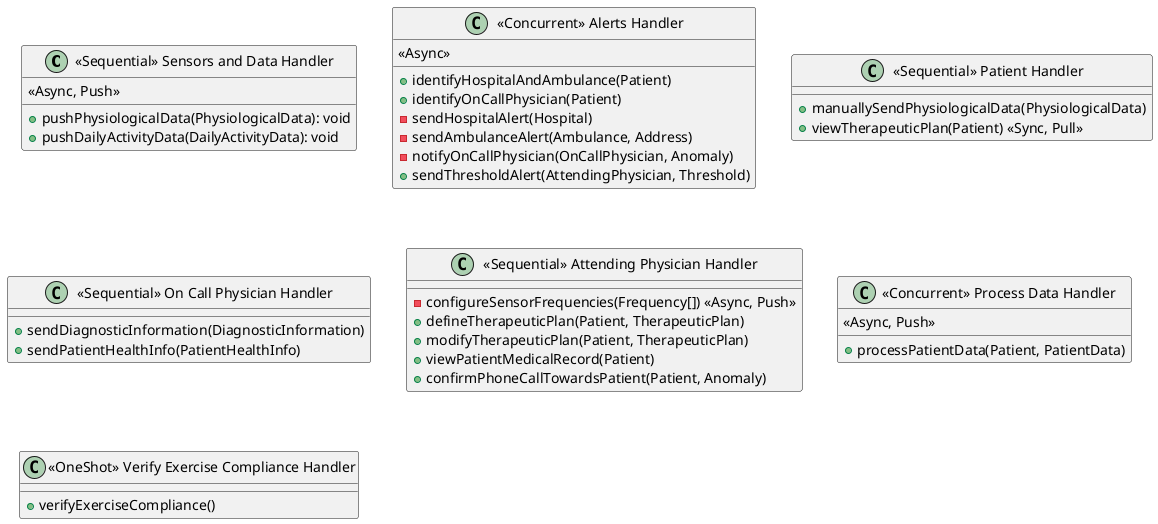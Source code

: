 @startuml data_diagram

class "<<Sequential>> Sensors and Data Handler" as C1 {
  <<Async, Push>>
  + pushPhysiologicalData(PhysiologicalData): void
  + pushDailyActivityData(DailyActivityData): void
}

class "<<Concurrent>> Alerts Handler" as C2 {
  +identifyHospitalAndAmbulance(Patient)
  +identifyOnCallPhysician(Patient)
  <<Async>>
  -sendHospitalAlert(Hospital)
  -sendAmbulanceAlert(Ambulance, Address)
  -notifyOnCallPhysician(OnCallPhysician, Anomaly)
  +sendThresholdAlert(AttendingPhysician, Threshold)
}

class "<<Sequential>> Patient Handler" as C3 {
  +manuallySendPhysiologicalData(PhysiologicalData)
  +viewTherapeuticPlan(Patient) <<Sync, Pull>>
}

class "<<Sequential>> On Call Physician Handler" as C4 {
  +sendDiagnosticInformation(DiagnosticInformation)
  +sendPatientHealthInfo(PatientHealthInfo)
}

class "<<Sequential>> Attending Physician Handler" as C5 {
  -configureSensorFrequencies(Frequency[]) <<Async, Push>>
  +defineTherapeuticPlan(Patient, TherapeuticPlan)
  +modifyTherapeuticPlan(Patient, TherapeuticPlan)
  +viewPatientMedicalRecord(Patient)
  +confirmPhoneCallTowardsPatient(Patient, Anomaly)
}

class "<<Concurrent>> Process Data Handler" as C6 {
  <<Async, Push>>
  +processPatientData(Patient, PatientData)
}

class "<<OneShot>> Verify Exercise Compliance Handler" as C7 {
  +verifyExerciseCompliance()
}

@enduml
